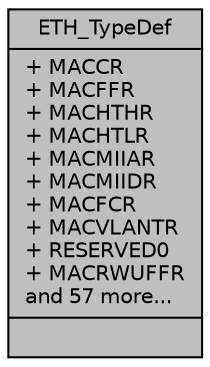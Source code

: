digraph "ETH_TypeDef"
{
  edge [fontname="Helvetica",fontsize="10",labelfontname="Helvetica",labelfontsize="10"];
  node [fontname="Helvetica",fontsize="10",shape=record];
  Node1 [label="{ETH_TypeDef\n|+ MACCR\l+ MACFFR\l+ MACHTHR\l+ MACHTLR\l+ MACMIIAR\l+ MACMIIDR\l+ MACFCR\l+ MACVLANTR\l+ RESERVED0\l+ MACRWUFFR\land 57 more...\l|}",height=0.2,width=0.4,color="black", fillcolor="grey75", style="filled", fontcolor="black"];
}
